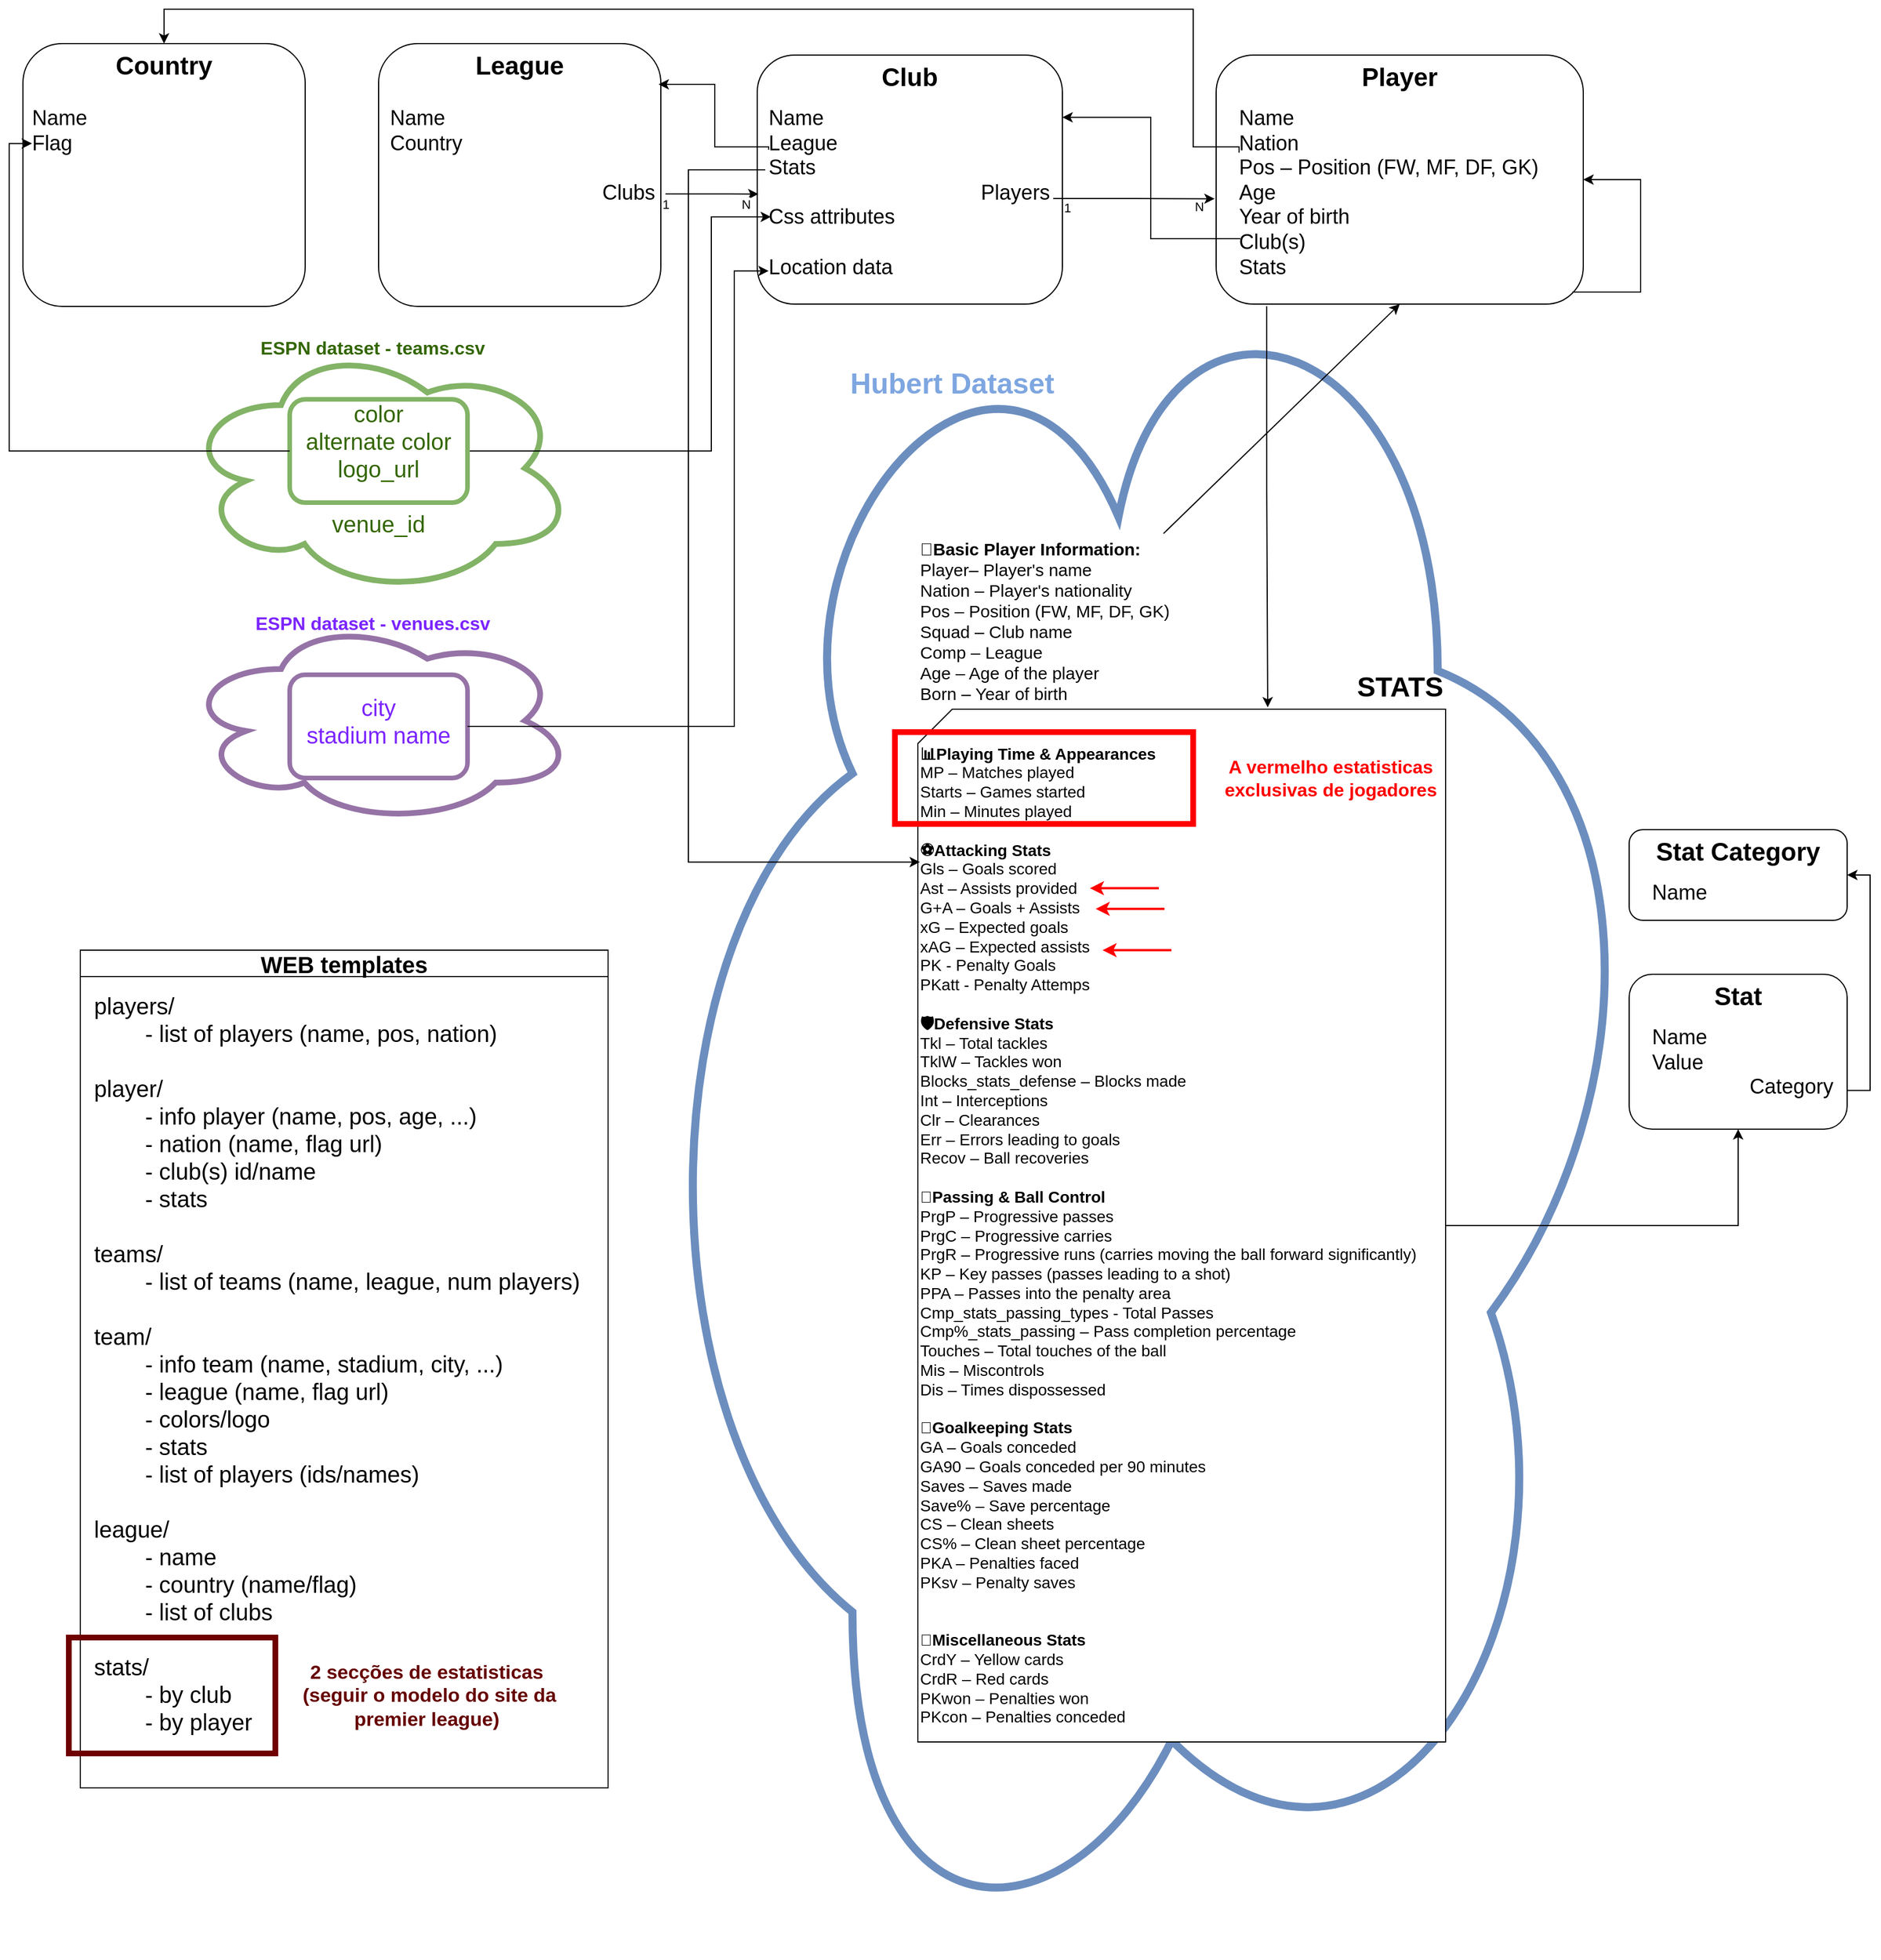 <mxfile version="26.1.1">
  <diagram name="Página-1" id="Mqi8es8qP3Isqnrl2NOo">
    <mxGraphModel dx="3434" dy="2422" grid="1" gridSize="10" guides="1" tooltips="1" connect="1" arrows="1" fold="1" page="1" pageScale="1" pageWidth="827" pageHeight="1169" math="0" shadow="0">
      <root>
        <mxCell id="0" />
        <mxCell id="1" parent="0" />
        <mxCell id="6lBoTmJ6_bi2-D4gozCm-1" value="Country" style="rounded=1;whiteSpace=wrap;html=1;fontSize=22;verticalAlign=top;fontStyle=1" parent="1" vertex="1">
          <mxGeometry x="-420" y="-140" width="246" height="229" as="geometry" />
        </mxCell>
        <mxCell id="8C8Kz3gRhh6Y5mMte7SM-25" value="" style="ellipse;shape=cloud;whiteSpace=wrap;html=1;rotation=90;fillColor=none;strokeColor=#6c8ebf;strokeWidth=7;" parent="1" vertex="1">
          <mxGeometry x="-164.37" y="315.63" width="1491.25" height="927.5" as="geometry" />
        </mxCell>
        <mxCell id="8C8Kz3gRhh6Y5mMte7SM-2" value="Club" style="rounded=1;whiteSpace=wrap;html=1;fontSize=22;verticalAlign=top;fontStyle=1" parent="1" vertex="1">
          <mxGeometry x="220" y="-130" width="266" height="217" as="geometry" />
        </mxCell>
        <mxCell id="8C8Kz3gRhh6Y5mMte7SM-3" value="Player" style="rounded=1;whiteSpace=wrap;html=1;fontSize=22;verticalAlign=top;fontStyle=1" parent="1" vertex="1">
          <mxGeometry x="620" y="-130" width="320" height="217" as="geometry" />
        </mxCell>
        <mxCell id="MHShU2zqlDCtnMkaclgr-3" style="edgeStyle=orthogonalEdgeStyle;rounded=0;orthogonalLoop=1;jettySize=auto;html=1;entryX=0.5;entryY=1;entryDx=0;entryDy=0;" edge="1" parent="1" source="8C8Kz3gRhh6Y5mMte7SM-12" target="MHShU2zqlDCtnMkaclgr-1">
          <mxGeometry relative="1" as="geometry" />
        </mxCell>
        <mxCell id="8C8Kz3gRhh6Y5mMte7SM-12" value="&lt;div&gt;&lt;br&gt;&lt;/div&gt;&lt;div&gt;&lt;b&gt;📊Playing Time &amp;amp; Appearances&lt;/b&gt;&lt;/div&gt;&lt;div&gt;MP – Matches played&lt;/div&gt;&lt;div&gt;Starts – Games started&lt;/div&gt;&lt;div&gt;Min – Minutes played&lt;/div&gt;&lt;div&gt;&lt;br&gt;&lt;/div&gt;&lt;div&gt;&lt;b&gt;⚽Attacking Stats&lt;/b&gt;&lt;/div&gt;&lt;div&gt;Gls – Goals scored&lt;/div&gt;&lt;div&gt;Ast – Assists provided&lt;/div&gt;&lt;div&gt;G+A – Goals + Assists&lt;/div&gt;&lt;div&gt;xG – Expected goals&lt;/div&gt;&lt;div&gt;xAG – Expected assists&lt;/div&gt;&lt;div&gt;PK - Penalty Goals&lt;/div&gt;&lt;div&gt;PKatt - Penalty Attemps&lt;/div&gt;&lt;div&gt;&lt;br&gt;&lt;/div&gt;&lt;div&gt;&lt;b&gt;🛡️Defensive Stats&lt;/b&gt;&lt;/div&gt;&lt;div&gt;Tkl – Total tackles&lt;/div&gt;&lt;div&gt;TklW – Tackles won&lt;/div&gt;&lt;div&gt;Blocks_stats_defense – Blocks made&lt;/div&gt;&lt;div&gt;Int – Interceptions&lt;/div&gt;&lt;div&gt;Clr – Clearances&lt;/div&gt;&lt;div&gt;Err – Errors leading to goals&lt;/div&gt;&lt;div&gt;Recov – Ball recoveries&lt;/div&gt;&lt;div&gt;&lt;br&gt;&lt;/div&gt;&lt;div&gt;&lt;b&gt;🎯Passing &amp;amp; Ball Control&lt;/b&gt;&lt;/div&gt;&lt;div&gt;PrgP – Progressive passes&lt;/div&gt;&lt;div&gt;PrgC – Progressive carries&lt;/div&gt;&lt;div&gt;PrgR – Progressive runs (carries moving the ball forward significantly)&lt;/div&gt;&lt;div&gt;KP – Key passes (passes leading to a shot)&lt;/div&gt;&lt;div&gt;PPA – Passes into the penalty area&lt;/div&gt;&lt;div&gt;Cmp_stats_passing_types - Total Passes&lt;/div&gt;&lt;div&gt;Cmp%_stats_passing – Pass completion percentage&lt;/div&gt;&lt;div&gt;Touches – Total touches of the ball&lt;/div&gt;&lt;div&gt;Mis – Miscontrols&lt;/div&gt;&lt;div&gt;Dis – Times dispossessed&lt;/div&gt;&lt;div&gt;&lt;br&gt;&lt;/div&gt;&lt;div&gt;&lt;b&gt;🧤Goalkeeping Stats&lt;/b&gt;&lt;/div&gt;&lt;div&gt;GA – Goals conceded&lt;/div&gt;&lt;div&gt;GA90 – Goals conceded per 90 minutes&lt;/div&gt;&lt;div&gt;Saves – Saves made&lt;/div&gt;&lt;div&gt;Save% – Save percentage&lt;/div&gt;&lt;div&gt;CS – Clean sheets&lt;/div&gt;&lt;div&gt;CS% – Clean sheet percentage&lt;/div&gt;&lt;div&gt;PKA – Penalties faced&lt;/div&gt;&lt;div&gt;PKsv – Penalty saves&lt;/div&gt;&lt;div&gt;&lt;br&gt;&lt;/div&gt;&lt;div&gt;&lt;br&gt;&lt;/div&gt;&lt;div&gt;&lt;b&gt;🚨Miscellaneous Stats&lt;/b&gt;&lt;/div&gt;&lt;div&gt;CrdY – Yellow cards&lt;/div&gt;&lt;div&gt;CrdR – Red cards&lt;/div&gt;&lt;div&gt;PKwon – Penalties won&lt;/div&gt;&lt;div&gt;PKcon – Penalties conceded&amp;nbsp;&lt;/div&gt;" style="shape=card;whiteSpace=wrap;html=1;align=left;fontSize=14;" parent="1" vertex="1">
          <mxGeometry x="360" y="440" width="460" height="900" as="geometry" />
        </mxCell>
        <mxCell id="8C8Kz3gRhh6Y5mMte7SM-13" value="&lt;div style=&quot;forced-color-adjust: none;&quot;&gt;&lt;b style=&quot;forced-color-adjust: none;&quot;&gt;🔹Basic Player Information:&lt;/b&gt;&lt;/div&gt;&lt;div style=&quot;forced-color-adjust: none;&quot;&gt;Player– Player&#39;s name&lt;/div&gt;&lt;div style=&quot;forced-color-adjust: none;&quot;&gt;Nation – Player&#39;s nationality&lt;/div&gt;&lt;div style=&quot;forced-color-adjust: none;&quot;&gt;Pos – Position (FW, MF, DF, GK)&lt;/div&gt;&lt;div style=&quot;forced-color-adjust: none;&quot;&gt;Squad – Club name&lt;/div&gt;&lt;div style=&quot;forced-color-adjust: none;&quot;&gt;Comp – League&lt;/div&gt;&lt;div style=&quot;forced-color-adjust: none;&quot;&gt;Age – Age of the player&lt;/div&gt;&lt;div style=&quot;forced-color-adjust: none;&quot;&gt;Born – Year of birth&lt;/div&gt;&lt;div style=&quot;forced-color-adjust: none;&quot;&gt;&lt;br style=&quot;forced-color-adjust: none; color: rgb(0, 0, 0); font-family: Helvetica; font-style: normal; font-variant-ligatures: normal; font-variant-caps: normal; font-weight: 400; letter-spacing: normal; orphans: 2; text-align: left; text-indent: 0px; text-transform: none; widows: 2; word-spacing: 0px; -webkit-text-stroke-width: 0px; white-space: normal; background-color: rgb(251, 251, 251); text-decoration-thickness: initial; text-decoration-style: initial; text-decoration-color: initial;&quot;&gt;&lt;/div&gt;" style="text;whiteSpace=wrap;html=1;fontSize=15;" parent="1" vertex="1">
          <mxGeometry x="360" y="285" width="230" height="150" as="geometry" />
        </mxCell>
        <mxCell id="8C8Kz3gRhh6Y5mMte7SM-15" value="&lt;h1 style=&quot;margin-top: 0px;&quot;&gt;&lt;span style=&quot;background-color: transparent; color: light-dark(rgb(0, 0, 0), rgb(255, 255, 255));&quot;&gt;STATS&lt;/span&gt;&lt;/h1&gt;" style="text;html=1;whiteSpace=wrap;overflow=hidden;rounded=0;align=right;" parent="1" vertex="1">
          <mxGeometry x="535" y="400" width="285" height="40" as="geometry" />
        </mxCell>
        <mxCell id="8C8Kz3gRhh6Y5mMte7SM-16" value="" style="rounded=0;whiteSpace=wrap;html=1;labelBackgroundColor=none;fillColor=none;strokeColor=#FF0000;strokeWidth=5;" parent="1" vertex="1">
          <mxGeometry x="340" y="460" width="260" height="80" as="geometry" />
        </mxCell>
        <mxCell id="8C8Kz3gRhh6Y5mMte7SM-18" value="" style="endArrow=classic;html=1;rounded=0;strokeColor=#FF0000;strokeWidth=2;" parent="1" edge="1">
          <mxGeometry width="50" height="50" relative="1" as="geometry">
            <mxPoint x="570" y="596" as="sourcePoint" />
            <mxPoint x="510" y="596" as="targetPoint" />
          </mxGeometry>
        </mxCell>
        <mxCell id="8C8Kz3gRhh6Y5mMte7SM-19" value="" style="endArrow=classic;html=1;rounded=0;strokeColor=#FF0000;strokeWidth=2;" parent="1" edge="1">
          <mxGeometry width="50" height="50" relative="1" as="geometry">
            <mxPoint x="575" y="614" as="sourcePoint" />
            <mxPoint x="515" y="614" as="targetPoint" />
          </mxGeometry>
        </mxCell>
        <mxCell id="8C8Kz3gRhh6Y5mMte7SM-20" value="" style="endArrow=classic;html=1;rounded=0;strokeColor=#FF0000;strokeWidth=2;" parent="1" edge="1">
          <mxGeometry width="50" height="50" relative="1" as="geometry">
            <mxPoint x="581" y="650" as="sourcePoint" />
            <mxPoint x="521" y="650" as="targetPoint" />
          </mxGeometry>
        </mxCell>
        <mxCell id="8C8Kz3gRhh6Y5mMte7SM-24" value="A vermelho estatisticas exclusivas de jogadores" style="text;html=1;align=center;verticalAlign=middle;whiteSpace=wrap;rounded=0;fontSize=16;fontColor=#FF0000;fontStyle=1" parent="1" vertex="1">
          <mxGeometry x="620" y="485" width="200" height="30" as="geometry" />
        </mxCell>
        <mxCell id="8C8Kz3gRhh6Y5mMte7SM-26" value="Hubert Dataset" style="text;html=1;align=center;verticalAlign=middle;whiteSpace=wrap;rounded=0;fillColor=none;strokeColor=none;fontStyle=1;fontSize=25;fontColor=#7EA6E0;" parent="1" vertex="1">
          <mxGeometry x="270" y="140" width="240" height="30" as="geometry" />
        </mxCell>
        <mxCell id="6lBoTmJ6_bi2-D4gozCm-4" style="edgeStyle=orthogonalEdgeStyle;rounded=0;orthogonalLoop=1;jettySize=auto;html=1;exitX=0;exitY=0.25;exitDx=0;exitDy=0;entryX=0.5;entryY=0;entryDx=0;entryDy=0;" parent="1" source="8C8Kz3gRhh6Y5mMte7SM-27" target="6lBoTmJ6_bi2-D4gozCm-1" edge="1">
          <mxGeometry relative="1" as="geometry">
            <Array as="points">
              <mxPoint x="600" y="-50" />
              <mxPoint x="600" y="-170" />
              <mxPoint x="-297" y="-170" />
            </Array>
          </mxGeometry>
        </mxCell>
        <mxCell id="6lBoTmJ6_bi2-D4gozCm-20" style="edgeStyle=orthogonalEdgeStyle;rounded=0;orthogonalLoop=1;jettySize=auto;html=1;exitX=1.002;exitY=0.925;exitDx=0;exitDy=0;entryX=1;entryY=0.5;entryDx=0;entryDy=0;exitPerimeter=0;" parent="1" source="8C8Kz3gRhh6Y5mMte7SM-27" target="8C8Kz3gRhh6Y5mMte7SM-3" edge="1">
          <mxGeometry relative="1" as="geometry">
            <Array as="points">
              <mxPoint x="990" y="76" />
              <mxPoint x="990" y="-21" />
            </Array>
          </mxGeometry>
        </mxCell>
        <mxCell id="8C8Kz3gRhh6Y5mMte7SM-27" value="&lt;div style=&quot;forced-color-adjust: none;&quot;&gt;&lt;span style=&quot;background-color: transparent; color: light-dark(rgb(0, 0, 0), rgb(255, 255, 255));&quot;&gt;Name&lt;/span&gt;&lt;/div&gt;&lt;div style=&quot;forced-color-adjust: none;&quot;&gt;Nation&lt;/div&gt;&lt;div style=&quot;forced-color-adjust: none;&quot;&gt;Pos – Position (FW, MF, DF, GK)&lt;/div&gt;&lt;div style=&quot;forced-color-adjust: none;&quot;&gt;&lt;span style=&quot;background-color: transparent; color: light-dark(rgb(0, 0, 0), rgb(255, 255, 255));&quot;&gt;Age&lt;/span&gt;&lt;/div&gt;&lt;div style=&quot;forced-color-adjust: none;&quot;&gt;Year of birth&lt;/div&gt;&lt;div style=&quot;forced-color-adjust: none;&quot;&gt;&lt;div&gt;Club(s)&lt;/div&gt;&lt;div&gt;Stats&lt;/div&gt;&lt;div style=&quot;text-align: right;&quot;&gt;&lt;br&gt;&lt;/div&gt;&lt;/div&gt;" style="text;whiteSpace=wrap;html=1;fontSize=18;spacing=0;spacingBottom=4;" parent="1" vertex="1">
          <mxGeometry x="640" y="-90" width="290" height="180" as="geometry" />
        </mxCell>
        <mxCell id="8C8Kz3gRhh6Y5mMte7SM-28" value="" style="endArrow=classic;html=1;rounded=0;entryX=0.5;entryY=1;entryDx=0;entryDy=0;exitX=0.931;exitY=0.013;exitDx=0;exitDy=0;exitPerimeter=0;" parent="1" source="8C8Kz3gRhh6Y5mMte7SM-13" target="8C8Kz3gRhh6Y5mMte7SM-3" edge="1">
          <mxGeometry width="50" height="50" relative="1" as="geometry">
            <mxPoint x="470" y="160" as="sourcePoint" />
            <mxPoint x="520" y="110" as="targetPoint" />
          </mxGeometry>
        </mxCell>
        <mxCell id="8C8Kz3gRhh6Y5mMte7SM-29" value="&lt;div style=&quot;forced-color-adjust: none;&quot;&gt;&lt;span style=&quot;background-color: transparent; color: light-dark(rgb(0, 0, 0), rgb(255, 255, 255));&quot;&gt;Name&lt;/span&gt;&lt;/div&gt;&lt;div style=&quot;forced-color-adjust: none;&quot;&gt;League&lt;/div&gt;&lt;div style=&quot;forced-color-adjust: none;&quot;&gt;Stats&lt;/div&gt;&lt;div style=&quot;forced-color-adjust: none;&quot;&gt;&lt;div style=&quot;text-align: right;&quot;&gt;&lt;span style=&quot;background-color: transparent; color: light-dark(rgb(0, 0, 0), rgb(255, 255, 255));&quot;&gt;&amp;nbsp; &amp;nbsp;&lt;span style=&quot;white-space: pre;&quot;&gt;&#x9;&lt;/span&gt;&amp;nbsp; &amp;nbsp; &amp;nbsp; &amp;nbsp; &amp;nbsp; &amp;nbsp; &amp;nbsp; &amp;nbsp; &amp;nbsp; &amp;nbsp; &amp;nbsp; &amp;nbsp; &amp;nbsp; &amp;nbsp; &amp;nbsp;Players&lt;/span&gt;&lt;/div&gt;Css attributes&lt;/div&gt;&lt;div style=&quot;forced-color-adjust: none;&quot;&gt;&lt;br&gt;&lt;/div&gt;&lt;div style=&quot;forced-color-adjust: none;&quot;&gt;Location data&lt;/div&gt;" style="text;whiteSpace=wrap;html=1;fontSize=18;spacing=0;spacingBottom=4;" parent="1" vertex="1">
          <mxGeometry x="230" y="-90" width="248" height="170" as="geometry" />
        </mxCell>
        <mxCell id="8C8Kz3gRhh6Y5mMte7SM-31" value="League" style="rounded=1;whiteSpace=wrap;html=1;fontSize=22;verticalAlign=top;fontStyle=1" parent="1" vertex="1">
          <mxGeometry x="-110" y="-140" width="246" height="229" as="geometry" />
        </mxCell>
        <mxCell id="8C8Kz3gRhh6Y5mMte7SM-32" value="&lt;div style=&quot;forced-color-adjust: none;&quot;&gt;&lt;span style=&quot;background-color: transparent; color: light-dark(rgb(0, 0, 0), rgb(255, 255, 255));&quot;&gt;Name&lt;/span&gt;&lt;/div&gt;&lt;div style=&quot;forced-color-adjust: none;&quot;&gt;Country&lt;/div&gt;&lt;div style=&quot;forced-color-adjust: none;&quot;&gt;&lt;br&gt;&lt;/div&gt;&lt;div style=&quot;forced-color-adjust: none;&quot;&gt;&amp;nbsp; &amp;nbsp; &amp;nbsp; &amp;nbsp; &amp;nbsp; &amp;nbsp; &amp;nbsp; &amp;nbsp; &amp;nbsp; &amp;nbsp; &amp;nbsp; &amp;nbsp; &amp;nbsp; &amp;nbsp; &amp;nbsp; &amp;nbsp; &amp;nbsp; &amp;nbsp; &amp;nbsp;Clubs&lt;/div&gt;" style="text;whiteSpace=wrap;html=1;fontSize=18;spacing=0;spacingBottom=4;" parent="1" vertex="1">
          <mxGeometry x="-100" y="-90" width="240" height="179" as="geometry" />
        </mxCell>
        <mxCell id="8C8Kz3gRhh6Y5mMte7SM-33" style="edgeStyle=orthogonalEdgeStyle;rounded=0;orthogonalLoop=1;jettySize=auto;html=1;entryX=0.992;entryY=0.155;entryDx=0;entryDy=0;entryPerimeter=0;exitX=0;exitY=0.25;exitDx=0;exitDy=0;" parent="1" source="8C8Kz3gRhh6Y5mMte7SM-29" target="8C8Kz3gRhh6Y5mMte7SM-31" edge="1">
          <mxGeometry relative="1" as="geometry">
            <Array as="points">
              <mxPoint x="230" y="-50" />
              <mxPoint x="183" y="-50" />
              <mxPoint x="183" y="-104" />
            </Array>
          </mxGeometry>
        </mxCell>
        <mxCell id="8C8Kz3gRhh6Y5mMte7SM-34" style="edgeStyle=orthogonalEdgeStyle;rounded=0;orthogonalLoop=1;jettySize=auto;html=1;entryX=1;entryY=0.25;entryDx=0;entryDy=0;" parent="1" target="8C8Kz3gRhh6Y5mMte7SM-2" edge="1">
          <mxGeometry relative="1" as="geometry">
            <mxPoint x="640" y="30" as="sourcePoint" />
            <Array as="points">
              <mxPoint x="641" y="30" />
              <mxPoint x="563" y="30" />
              <mxPoint x="563" y="-76" />
            </Array>
          </mxGeometry>
        </mxCell>
        <mxCell id="8C8Kz3gRhh6Y5mMte7SM-35" style="edgeStyle=orthogonalEdgeStyle;rounded=0;orthogonalLoop=1;jettySize=auto;html=1;entryX=0.456;entryY=0.96;entryDx=0;entryDy=0;exitX=0.083;exitY=0.994;exitDx=0;exitDy=0;exitPerimeter=0;entryPerimeter=0;" parent="1" source="8C8Kz3gRhh6Y5mMte7SM-27" target="8C8Kz3gRhh6Y5mMte7SM-15" edge="1">
          <mxGeometry relative="1" as="geometry">
            <Array as="points">
              <mxPoint x="664" y="250" />
              <mxPoint x="665" y="250" />
            </Array>
          </mxGeometry>
        </mxCell>
        <mxCell id="8C8Kz3gRhh6Y5mMte7SM-37" style="edgeStyle=orthogonalEdgeStyle;rounded=0;orthogonalLoop=1;jettySize=auto;html=1;entryX=0.004;entryY=0.148;entryDx=0;entryDy=0;entryPerimeter=0;exitX=-0.012;exitY=0.353;exitDx=0;exitDy=0;exitPerimeter=0;" parent="1" source="8C8Kz3gRhh6Y5mMte7SM-29" target="8C8Kz3gRhh6Y5mMte7SM-12" edge="1">
          <mxGeometry relative="1" as="geometry">
            <Array as="points">
              <mxPoint x="160" y="-30" />
              <mxPoint x="160" y="573" />
            </Array>
          </mxGeometry>
        </mxCell>
        <mxCell id="8C8Kz3gRhh6Y5mMte7SM-39" value="color&lt;div&gt;alternate color&lt;/div&gt;&lt;div&gt;logo_url&lt;/div&gt;&lt;div&gt;&lt;br&gt;venue_id&lt;/div&gt;" style="ellipse;shape=cloud;whiteSpace=wrap;html=1;fillColor=none;strokeColor=#82b366;strokeWidth=5;align=center;fontStyle=0;fontSize=20;fontColor=#336600;" parent="1" vertex="1">
          <mxGeometry x="-280" y="120" width="340" height="220" as="geometry" />
        </mxCell>
        <mxCell id="8C8Kz3gRhh6Y5mMte7SM-40" value="ESPN dataset - teams.csv" style="text;html=1;align=center;verticalAlign=middle;whiteSpace=wrap;rounded=0;fontStyle=1;fontSize=16;fontColor=#336600;" parent="1" vertex="1">
          <mxGeometry x="-230" y="110" width="230" height="30" as="geometry" />
        </mxCell>
        <mxCell id="8C8Kz3gRhh6Y5mMte7SM-42" style="edgeStyle=orthogonalEdgeStyle;rounded=0;orthogonalLoop=1;jettySize=auto;html=1;entryX=0.008;entryY=0.594;entryDx=0;entryDy=0;entryPerimeter=0;" parent="1" source="8C8Kz3gRhh6Y5mMte7SM-41" target="8C8Kz3gRhh6Y5mMte7SM-29" edge="1">
          <mxGeometry relative="1" as="geometry">
            <Array as="points">
              <mxPoint x="180" y="215" />
              <mxPoint x="180" y="11" />
            </Array>
          </mxGeometry>
        </mxCell>
        <mxCell id="8C8Kz3gRhh6Y5mMte7SM-41" value="" style="rounded=1;whiteSpace=wrap;html=1;fillColor=none;strokeColor=#82b366;strokeWidth=4;" parent="1" vertex="1">
          <mxGeometry x="-187.5" y="170" width="155" height="90" as="geometry" />
        </mxCell>
        <mxCell id="8C8Kz3gRhh6Y5mMte7SM-44" value="&lt;div&gt;city&lt;/div&gt;&lt;div&gt;stadium name&lt;/div&gt;" style="ellipse;shape=cloud;whiteSpace=wrap;html=1;fillColor=none;strokeColor=#9673a6;strokeWidth=5;align=center;fontStyle=0;fontSize=20;fontColor=#7B24FF;" parent="1" vertex="1">
          <mxGeometry x="-280" y="360" width="340" height="180" as="geometry" />
        </mxCell>
        <mxCell id="8C8Kz3gRhh6Y5mMte7SM-45" value="ESPN dataset - venues.csv" style="text;html=1;align=center;verticalAlign=middle;whiteSpace=wrap;rounded=0;fontStyle=1;fontSize=16;fontColor=#7B24FF;" parent="1" vertex="1">
          <mxGeometry x="-230" y="350" width="230" height="30" as="geometry" />
        </mxCell>
        <mxCell id="8C8Kz3gRhh6Y5mMte7SM-46" value="" style="rounded=1;whiteSpace=wrap;html=1;fillColor=none;strokeColor=#9673a6;strokeWidth=4;fontColor=#7B24FF;" parent="1" vertex="1">
          <mxGeometry x="-187.5" y="410" width="155" height="90" as="geometry" />
        </mxCell>
        <mxCell id="8C8Kz3gRhh6Y5mMte7SM-47" style="edgeStyle=orthogonalEdgeStyle;rounded=0;orthogonalLoop=1;jettySize=auto;html=1;entryX=0;entryY=0.871;entryDx=0;entryDy=0;entryPerimeter=0;" parent="1" source="8C8Kz3gRhh6Y5mMte7SM-46" target="8C8Kz3gRhh6Y5mMte7SM-29" edge="1">
          <mxGeometry relative="1" as="geometry">
            <Array as="points">
              <mxPoint x="200" y="455" />
              <mxPoint x="200" y="58" />
            </Array>
          </mxGeometry>
        </mxCell>
        <mxCell id="6lBoTmJ6_bi2-D4gozCm-2" value="&lt;div style=&quot;forced-color-adjust: none;&quot;&gt;&lt;span style=&quot;background-color: transparent; color: light-dark(rgb(0, 0, 0), rgb(255, 255, 255));&quot;&gt;Name&lt;/span&gt;&lt;/div&gt;&lt;div style=&quot;forced-color-adjust: none;&quot;&gt;Flag&lt;/div&gt;" style="text;whiteSpace=wrap;html=1;fontSize=18;spacing=0;spacingBottom=4;" parent="1" vertex="1">
          <mxGeometry x="-412.37" y="-90" width="248" height="179" as="geometry" />
        </mxCell>
        <mxCell id="6lBoTmJ6_bi2-D4gozCm-3" style="edgeStyle=orthogonalEdgeStyle;rounded=0;orthogonalLoop=1;jettySize=auto;html=1;entryX=0.001;entryY=0.207;entryDx=0;entryDy=0;entryPerimeter=0;" parent="1" source="8C8Kz3gRhh6Y5mMte7SM-41" target="6lBoTmJ6_bi2-D4gozCm-2" edge="1">
          <mxGeometry relative="1" as="geometry">
            <Array as="points">
              <mxPoint x="-432" y="215" />
              <mxPoint x="-432" y="-53" />
            </Array>
          </mxGeometry>
        </mxCell>
        <mxCell id="6lBoTmJ6_bi2-D4gozCm-9" style="edgeStyle=orthogonalEdgeStyle;rounded=0;orthogonalLoop=1;jettySize=auto;html=1;entryX=0.004;entryY=0.558;entryDx=0;entryDy=0;entryPerimeter=0;" parent="1" source="8C8Kz3gRhh6Y5mMte7SM-32" target="8C8Kz3gRhh6Y5mMte7SM-2" edge="1">
          <mxGeometry relative="1" as="geometry">
            <Array as="points">
              <mxPoint x="160" y="-9" />
              <mxPoint x="160" y="-9" />
            </Array>
          </mxGeometry>
        </mxCell>
        <mxCell id="6lBoTmJ6_bi2-D4gozCm-12" value="1" style="edgeLabel;html=1;align=center;verticalAlign=middle;resizable=0;points=[];" parent="6lBoTmJ6_bi2-D4gozCm-9" vertex="1" connectable="0">
          <mxGeometry x="-0.729" y="-4" relative="1" as="geometry">
            <mxPoint x="-11" y="5" as="offset" />
          </mxGeometry>
        </mxCell>
        <mxCell id="6lBoTmJ6_bi2-D4gozCm-13" value="N" style="edgeLabel;html=1;align=center;verticalAlign=middle;resizable=0;points=[];" parent="6lBoTmJ6_bi2-D4gozCm-9" vertex="1" connectable="0">
          <mxGeometry x="0.53" y="-2" relative="1" as="geometry">
            <mxPoint x="8" y="7" as="offset" />
          </mxGeometry>
        </mxCell>
        <mxCell id="6lBoTmJ6_bi2-D4gozCm-14" style="edgeStyle=orthogonalEdgeStyle;rounded=0;orthogonalLoop=1;jettySize=auto;html=1;entryX=-0.004;entryY=0.577;entryDx=0;entryDy=0;entryPerimeter=0;" parent="1" source="8C8Kz3gRhh6Y5mMte7SM-29" target="8C8Kz3gRhh6Y5mMte7SM-3" edge="1">
          <mxGeometry relative="1" as="geometry" />
        </mxCell>
        <mxCell id="6lBoTmJ6_bi2-D4gozCm-15" value="1" style="edgeLabel;html=1;align=center;verticalAlign=middle;resizable=0;points=[];" parent="6lBoTmJ6_bi2-D4gozCm-14" vertex="1" connectable="0">
          <mxGeometry x="-0.83" y="1" relative="1" as="geometry">
            <mxPoint y="9" as="offset" />
          </mxGeometry>
        </mxCell>
        <mxCell id="6lBoTmJ6_bi2-D4gozCm-16" value="N" style="edgeLabel;html=1;align=center;verticalAlign=middle;resizable=0;points=[];" parent="6lBoTmJ6_bi2-D4gozCm-14" vertex="1" connectable="0">
          <mxGeometry x="0.813" relative="1" as="geometry">
            <mxPoint x="-1" y="7" as="offset" />
          </mxGeometry>
        </mxCell>
        <mxCell id="6lBoTmJ6_bi2-D4gozCm-17" value="WEB templates" style="swimlane;whiteSpace=wrap;html=1;fontSize=20;fontStyle=1" parent="1" vertex="1">
          <mxGeometry x="-370" y="650" width="460" height="730" as="geometry" />
        </mxCell>
        <mxCell id="6lBoTmJ6_bi2-D4gozCm-19" value="&lt;div&gt;players/&lt;/div&gt;&lt;div&gt;&lt;span style=&quot;white-space: pre;&quot;&gt;&#x9;&lt;/span&gt;- list of players (name, pos, nation)&lt;br&gt;&lt;/div&gt;&lt;div&gt;&lt;br&gt;&lt;/div&gt;&lt;div&gt;player/&lt;div&gt;&lt;span style=&quot;white-space: pre;&quot;&gt;&#x9;&lt;/span&gt;- info player (name, pos, age, ...)&lt;br&gt;&lt;/div&gt;&lt;div&gt;&lt;span style=&quot;white-space: pre;&quot;&gt;&#x9;&lt;/span&gt;- nation (name, flag url)&lt;/div&gt;&lt;div&gt;&lt;span style=&quot;white-space: pre;&quot;&gt;&#x9;&lt;/span&gt;- club(s) id/name&lt;/div&gt;&lt;div&gt;&lt;span style=&quot;white-space: pre;&quot;&gt;&#x9;&lt;/span&gt;- stats&amp;nbsp;&lt;br&gt;&lt;br&gt;&lt;/div&gt;&lt;/div&gt;&lt;div&gt;teams/&lt;/div&gt;&lt;div&gt;&lt;span style=&quot;white-space: pre;&quot;&gt;&#x9;&lt;/span&gt;- list of teams (name, league, num players)&lt;br&gt;&lt;/div&gt;&lt;div&gt;&lt;br&gt;&lt;/div&gt;&lt;div&gt;&lt;div&gt;team/&lt;div&gt;&lt;span style=&quot;white-space: pre;&quot;&gt;&#x9;&lt;/span&gt;- info team (name, stadium, city, ...)&lt;br&gt;&lt;/div&gt;&lt;div&gt;&lt;span style=&quot;white-space: pre;&quot;&gt;&#x9;&lt;/span&gt;- league (name, flag url)&lt;/div&gt;&lt;div&gt;&lt;span style=&quot;white-space: pre;&quot;&gt;&#x9;&lt;/span&gt;- colors/logo&lt;/div&gt;&lt;div&gt;&lt;span style=&quot;white-space: pre;&quot;&gt;&#x9;&lt;/span&gt;- stats&amp;nbsp;&lt;/div&gt;&lt;/div&gt;&lt;div&gt;&lt;span style=&quot;white-space: pre;&quot;&gt;&#x9;&lt;/span&gt;- list of players (ids/names)&lt;/div&gt;&lt;div&gt;&lt;br&gt;&lt;/div&gt;&lt;/div&gt;&lt;div&gt;&lt;div&gt;league/&lt;div&gt;&lt;span style=&quot;white-space: pre;&quot;&gt;&#x9;&lt;/span&gt;- name&lt;br&gt;&lt;/div&gt;&lt;div&gt;&lt;span style=&quot;white-space: pre;&quot;&gt;&#x9;&lt;/span&gt;- country (name/flag)&lt;/div&gt;&lt;div&gt;&lt;span style=&quot;white-space: pre;&quot;&gt;&#x9;&lt;/span&gt;- list of clubs&lt;/div&gt;&lt;/div&gt;&lt;div&gt;&lt;br&gt;&lt;/div&gt;&lt;/div&gt;&lt;div&gt;stats/&lt;/div&gt;&lt;div&gt;&lt;span style=&quot;white-space: pre;&quot;&gt;&#x9;&lt;/span&gt;- by club&lt;br&gt;&lt;/div&gt;&lt;div&gt;&lt;span style=&quot;white-space: pre;&quot;&gt;&#x9;&lt;/span&gt;- by player&lt;br&gt;&lt;/div&gt;" style="text;html=1;align=left;verticalAlign=top;whiteSpace=wrap;rounded=0;fontSize=20;" parent="1" vertex="1">
          <mxGeometry x="-360" y="680" width="450" height="810" as="geometry" />
        </mxCell>
        <mxCell id="6lBoTmJ6_bi2-D4gozCm-22" value="" style="rounded=0;whiteSpace=wrap;html=1;fillColor=none;strokeColor=#6F0000;fontColor=#ffffff;strokeWidth=5;" parent="1" vertex="1">
          <mxGeometry x="-380" y="1249" width="180" height="101" as="geometry" />
        </mxCell>
        <mxCell id="6lBoTmJ6_bi2-D4gozCm-23" value="2 secções de estatisticas&lt;div&gt;&amp;nbsp;(seguir o modelo do site da premier league)&lt;/div&gt;" style="text;html=1;align=center;verticalAlign=middle;whiteSpace=wrap;rounded=0;fontColor=#660000;fontStyle=1;fontSize=17;" parent="1" vertex="1">
          <mxGeometry x="-187.5" y="1260" width="237.5" height="80" as="geometry" />
        </mxCell>
        <mxCell id="MHShU2zqlDCtnMkaclgr-6" style="edgeStyle=orthogonalEdgeStyle;rounded=0;orthogonalLoop=1;jettySize=auto;html=1;exitX=1;exitY=0.75;exitDx=0;exitDy=0;entryX=1;entryY=0.5;entryDx=0;entryDy=0;" edge="1" parent="1" source="MHShU2zqlDCtnMkaclgr-1" target="MHShU2zqlDCtnMkaclgr-4">
          <mxGeometry relative="1" as="geometry" />
        </mxCell>
        <mxCell id="MHShU2zqlDCtnMkaclgr-1" value="Stat" style="rounded=1;whiteSpace=wrap;html=1;fontSize=22;verticalAlign=top;fontStyle=1" vertex="1" parent="1">
          <mxGeometry x="980" y="671" width="190" height="135" as="geometry" />
        </mxCell>
        <mxCell id="MHShU2zqlDCtnMkaclgr-2" value="&lt;div style=&quot;forced-color-adjust: none;&quot;&gt;&lt;span style=&quot;background-color: transparent; color: light-dark(rgb(0, 0, 0), rgb(255, 255, 255));&quot;&gt;Name&lt;/span&gt;&lt;/div&gt;&lt;div style=&quot;forced-color-adjust: none;&quot;&gt;&lt;div style=&quot;&quot;&gt;Value&lt;/div&gt;&lt;div style=&quot;text-align: right;&quot;&gt;&amp;nbsp; &amp;nbsp; &amp;nbsp; &amp;nbsp; &amp;nbsp; &amp;nbsp; &amp;nbsp; &amp;nbsp; &amp;nbsp;Category&lt;/div&gt;&lt;/div&gt;" style="text;whiteSpace=wrap;html=1;fontSize=18;spacing=0;spacingBottom=4;align=left;" vertex="1" parent="1">
          <mxGeometry x="1000" y="711" width="160" height="85" as="geometry" />
        </mxCell>
        <mxCell id="MHShU2zqlDCtnMkaclgr-4" value="Stat Category" style="rounded=1;whiteSpace=wrap;html=1;fontSize=22;verticalAlign=top;fontStyle=1" vertex="1" parent="1">
          <mxGeometry x="980" y="545" width="190" height="79" as="geometry" />
        </mxCell>
        <mxCell id="MHShU2zqlDCtnMkaclgr-5" value="&lt;div style=&quot;forced-color-adjust: none;&quot;&gt;&lt;span style=&quot;background-color: transparent; color: light-dark(rgb(0, 0, 0), rgb(255, 255, 255));&quot;&gt;Name&lt;/span&gt;&lt;/div&gt;" style="text;whiteSpace=wrap;html=1;fontSize=18;spacing=0;spacingBottom=4;align=left;" vertex="1" parent="1">
          <mxGeometry x="1000" y="585" width="160" height="39" as="geometry" />
        </mxCell>
      </root>
    </mxGraphModel>
  </diagram>
</mxfile>
